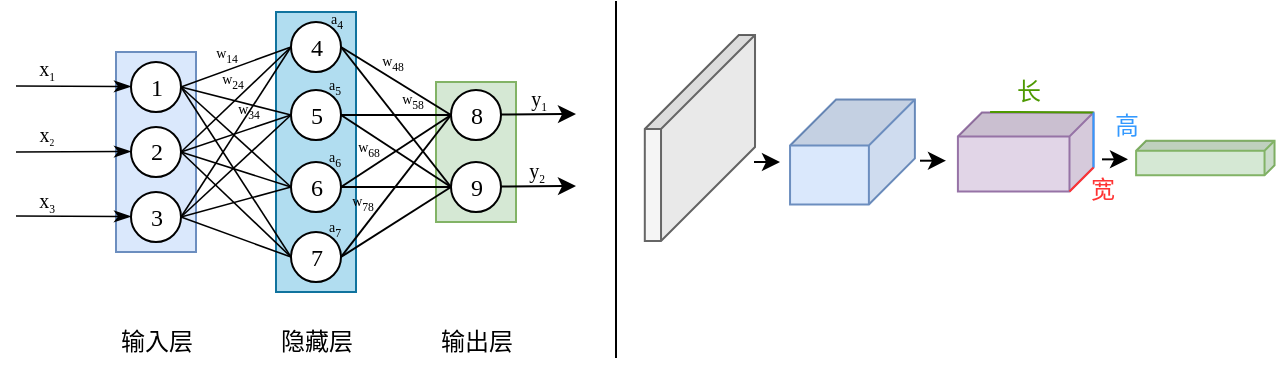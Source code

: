 <mxfile version="26.2.12">
  <diagram name="第 1 页" id="HcRTTimAbUEUHV0r35dK">
    <mxGraphModel dx="775" dy="378" grid="1" gridSize="10" guides="1" tooltips="1" connect="1" arrows="1" fold="1" page="1" pageScale="1" pageWidth="827" pageHeight="1169" math="0" shadow="0">
      <root>
        <mxCell id="0" />
        <mxCell id="1" parent="0" />
        <mxCell id="nZi-JbzOEyZhrvatA6-u-1" value="" style="rounded=0;whiteSpace=wrap;html=1;fillColor=#dae8fc;strokeColor=#6c8ebf;fontFamily=Times New Roman;" parent="1" vertex="1">
          <mxGeometry x="120" y="40" width="40" height="100" as="geometry" />
        </mxCell>
        <mxCell id="nZi-JbzOEyZhrvatA6-u-2" value="" style="rounded=0;whiteSpace=wrap;html=1;fillColor=#b1ddf0;strokeColor=#10739e;fontFamily=Times New Roman;" parent="1" vertex="1">
          <mxGeometry x="200" y="20" width="40" height="140" as="geometry" />
        </mxCell>
        <mxCell id="nZi-JbzOEyZhrvatA6-u-3" value="" style="rounded=0;whiteSpace=wrap;html=1;fillColor=#d5e8d4;strokeColor=#82b366;fontFamily=Times New Roman;" parent="1" vertex="1">
          <mxGeometry x="280" y="55" width="40" height="70" as="geometry" />
        </mxCell>
        <mxCell id="nZi-JbzOEyZhrvatA6-u-18" style="rounded=0;orthogonalLoop=1;jettySize=auto;html=1;exitX=1;exitY=0.5;exitDx=0;exitDy=0;entryX=0;entryY=0.5;entryDx=0;entryDy=0;fontFamily=Times New Roman;endArrow=none;endFill=1;strokeWidth=0.8;startFill=0;" parent="1" source="nZi-JbzOEyZhrvatA6-u-4" target="nZi-JbzOEyZhrvatA6-u-7" edge="1">
          <mxGeometry relative="1" as="geometry" />
        </mxCell>
        <mxCell id="nZi-JbzOEyZhrvatA6-u-4" value="1" style="ellipse;whiteSpace=wrap;html=1;aspect=fixed;fontFamily=Times New Roman;" parent="1" vertex="1">
          <mxGeometry x="127.5" y="45" width="25" height="25" as="geometry" />
        </mxCell>
        <mxCell id="nZi-JbzOEyZhrvatA6-u-5" value="2" style="ellipse;whiteSpace=wrap;html=1;aspect=fixed;fontFamily=Times New Roman;" parent="1" vertex="1">
          <mxGeometry x="127.5" y="77.5" width="25" height="25" as="geometry" />
        </mxCell>
        <mxCell id="nZi-JbzOEyZhrvatA6-u-6" value="3" style="ellipse;whiteSpace=wrap;html=1;aspect=fixed;fontFamily=Times New Roman;" parent="1" vertex="1">
          <mxGeometry x="127.5" y="110" width="25" height="25" as="geometry" />
        </mxCell>
        <mxCell id="nZi-JbzOEyZhrvatA6-u-7" value="4" style="ellipse;whiteSpace=wrap;html=1;aspect=fixed;fontFamily=Times New Roman;" parent="1" vertex="1">
          <mxGeometry x="207.5" y="25" width="25" height="25" as="geometry" />
        </mxCell>
        <mxCell id="nZi-JbzOEyZhrvatA6-u-8" value="7" style="ellipse;whiteSpace=wrap;html=1;aspect=fixed;fontFamily=Times New Roman;" parent="1" vertex="1">
          <mxGeometry x="207.5" y="130" width="25" height="25" as="geometry" />
        </mxCell>
        <mxCell id="nZi-JbzOEyZhrvatA6-u-9" value="5" style="ellipse;whiteSpace=wrap;html=1;aspect=fixed;fontFamily=Times New Roman;" parent="1" vertex="1">
          <mxGeometry x="207.5" y="59" width="25" height="25" as="geometry" />
        </mxCell>
        <mxCell id="nZi-JbzOEyZhrvatA6-u-10" value="6" style="ellipse;whiteSpace=wrap;html=1;aspect=fixed;fontFamily=Times New Roman;" parent="1" vertex="1">
          <mxGeometry x="207.5" y="95" width="25" height="25" as="geometry" />
        </mxCell>
        <mxCell id="nZi-JbzOEyZhrvatA6-u-13" value="9" style="ellipse;whiteSpace=wrap;html=1;aspect=fixed;fontFamily=Times New Roman;" parent="1" vertex="1">
          <mxGeometry x="287.5" y="95" width="25" height="25" as="geometry" />
        </mxCell>
        <mxCell id="nZi-JbzOEyZhrvatA6-u-14" value="8" style="ellipse;whiteSpace=wrap;html=1;aspect=fixed;fontFamily=Times New Roman;" parent="1" vertex="1">
          <mxGeometry x="287.5" y="59" width="25" height="25" as="geometry" />
        </mxCell>
        <mxCell id="nZi-JbzOEyZhrvatA6-u-15" value="" style="endArrow=classicThin;html=1;rounded=0;fontFamily=Times New Roman;strokeWidth=0.8;endFill=1;" parent="1" edge="1">
          <mxGeometry width="50" height="50" relative="1" as="geometry">
            <mxPoint x="70" y="57" as="sourcePoint" />
            <mxPoint x="127.5" y="57.25" as="targetPoint" />
          </mxGeometry>
        </mxCell>
        <mxCell id="nZi-JbzOEyZhrvatA6-u-16" value="" style="endArrow=classicThin;html=1;rounded=0;fontFamily=Times New Roman;strokeWidth=0.8;endFill=1;" parent="1" edge="1">
          <mxGeometry width="50" height="50" relative="1" as="geometry">
            <mxPoint x="70" y="122" as="sourcePoint" />
            <mxPoint x="127.5" y="122.25" as="targetPoint" />
          </mxGeometry>
        </mxCell>
        <mxCell id="nZi-JbzOEyZhrvatA6-u-17" value="" style="endArrow=classicThin;html=1;rounded=0;fontFamily=Times New Roman;strokeWidth=0.8;endFill=1;" parent="1" edge="1">
          <mxGeometry width="50" height="50" relative="1" as="geometry">
            <mxPoint x="70" y="90" as="sourcePoint" />
            <mxPoint x="127.5" y="89.75" as="targetPoint" />
          </mxGeometry>
        </mxCell>
        <mxCell id="nZi-JbzOEyZhrvatA6-u-20" style="rounded=0;orthogonalLoop=1;jettySize=auto;html=1;exitX=1;exitY=0.5;exitDx=0;exitDy=0;entryX=0;entryY=0.5;entryDx=0;entryDy=0;fontFamily=Times New Roman;endArrow=none;endFill=1;strokeWidth=0.8;startFill=0;" parent="1" source="nZi-JbzOEyZhrvatA6-u-4" target="nZi-JbzOEyZhrvatA6-u-8" edge="1">
          <mxGeometry relative="1" as="geometry">
            <mxPoint x="163" y="68" as="sourcePoint" />
            <mxPoint x="218" y="48" as="targetPoint" />
          </mxGeometry>
        </mxCell>
        <mxCell id="nZi-JbzOEyZhrvatA6-u-21" style="rounded=0;orthogonalLoop=1;jettySize=auto;html=1;exitX=1;exitY=0.5;exitDx=0;exitDy=0;entryX=0;entryY=0.5;entryDx=0;entryDy=0;fontFamily=Times New Roman;endArrow=none;endFill=1;strokeWidth=0.8;startFill=0;" parent="1" source="nZi-JbzOEyZhrvatA6-u-4" target="nZi-JbzOEyZhrvatA6-u-10" edge="1">
          <mxGeometry relative="1" as="geometry">
            <mxPoint x="173" y="78" as="sourcePoint" />
            <mxPoint x="228" y="58" as="targetPoint" />
          </mxGeometry>
        </mxCell>
        <mxCell id="nZi-JbzOEyZhrvatA6-u-22" style="rounded=0;orthogonalLoop=1;jettySize=auto;html=1;exitX=1;exitY=0.5;exitDx=0;exitDy=0;entryX=0;entryY=0.5;entryDx=0;entryDy=0;fontFamily=Times New Roman;endArrow=none;endFill=1;strokeWidth=0.8;startFill=0;" parent="1" source="nZi-JbzOEyZhrvatA6-u-4" target="nZi-JbzOEyZhrvatA6-u-9" edge="1">
          <mxGeometry relative="1" as="geometry">
            <mxPoint x="183" y="88" as="sourcePoint" />
            <mxPoint x="238" y="68" as="targetPoint" />
          </mxGeometry>
        </mxCell>
        <mxCell id="nZi-JbzOEyZhrvatA6-u-23" style="rounded=0;orthogonalLoop=1;jettySize=auto;html=1;exitX=1;exitY=0.5;exitDx=0;exitDy=0;entryX=0;entryY=0.5;entryDx=0;entryDy=0;fontFamily=Times New Roman;endArrow=none;endFill=1;strokeWidth=0.8;startFill=0;" parent="1" source="nZi-JbzOEyZhrvatA6-u-5" target="nZi-JbzOEyZhrvatA6-u-8" edge="1">
          <mxGeometry relative="1" as="geometry">
            <mxPoint x="40" y="25" as="sourcePoint" />
            <mxPoint x="95" y="5" as="targetPoint" />
          </mxGeometry>
        </mxCell>
        <mxCell id="nZi-JbzOEyZhrvatA6-u-24" style="rounded=0;orthogonalLoop=1;jettySize=auto;html=1;exitX=1;exitY=0.5;exitDx=0;exitDy=0;entryX=0;entryY=0.5;entryDx=0;entryDy=0;fontFamily=Times New Roman;endArrow=none;endFill=1;strokeWidth=0.8;startFill=0;" parent="1" source="nZi-JbzOEyZhrvatA6-u-5" target="nZi-JbzOEyZhrvatA6-u-10" edge="1">
          <mxGeometry relative="1" as="geometry">
            <mxPoint x="50" y="35" as="sourcePoint" />
            <mxPoint x="105" y="15" as="targetPoint" />
          </mxGeometry>
        </mxCell>
        <mxCell id="nZi-JbzOEyZhrvatA6-u-25" style="rounded=0;orthogonalLoop=1;jettySize=auto;html=1;exitX=1;exitY=0.5;exitDx=0;exitDy=0;entryX=0;entryY=0.5;entryDx=0;entryDy=0;fontFamily=Times New Roman;endArrow=none;endFill=1;strokeWidth=0.8;startFill=0;" parent="1" source="nZi-JbzOEyZhrvatA6-u-5" target="nZi-JbzOEyZhrvatA6-u-9" edge="1">
          <mxGeometry relative="1" as="geometry">
            <mxPoint x="60" y="45" as="sourcePoint" />
            <mxPoint x="115" y="25" as="targetPoint" />
          </mxGeometry>
        </mxCell>
        <mxCell id="nZi-JbzOEyZhrvatA6-u-26" style="rounded=0;orthogonalLoop=1;jettySize=auto;html=1;exitX=1;exitY=0.5;exitDx=0;exitDy=0;entryX=0;entryY=0.5;entryDx=0;entryDy=0;fontFamily=Times New Roman;endArrow=none;endFill=1;strokeWidth=0.8;startFill=0;" parent="1" source="nZi-JbzOEyZhrvatA6-u-5" target="nZi-JbzOEyZhrvatA6-u-7" edge="1">
          <mxGeometry relative="1" as="geometry">
            <mxPoint x="70" y="55" as="sourcePoint" />
            <mxPoint x="125" y="35" as="targetPoint" />
          </mxGeometry>
        </mxCell>
        <mxCell id="nZi-JbzOEyZhrvatA6-u-27" style="rounded=0;orthogonalLoop=1;jettySize=auto;html=1;exitX=1;exitY=0.5;exitDx=0;exitDy=0;entryX=0;entryY=0.5;entryDx=0;entryDy=0;fontFamily=Times New Roman;endArrow=none;endFill=1;startFill=0;" parent="1" source="nZi-JbzOEyZhrvatA6-u-7" target="nZi-JbzOEyZhrvatA6-u-14" edge="1">
          <mxGeometry relative="1" as="geometry">
            <mxPoint x="60" y="10" as="sourcePoint" />
            <mxPoint x="115" y="-10" as="targetPoint" />
          </mxGeometry>
        </mxCell>
        <mxCell id="nZi-JbzOEyZhrvatA6-u-29" style="rounded=0;orthogonalLoop=1;jettySize=auto;html=1;exitX=1;exitY=0.5;exitDx=0;exitDy=0;entryX=0;entryY=0.5;entryDx=0;entryDy=0;fontFamily=Times New Roman;endArrow=none;endFill=1;startFill=0;" parent="1" source="nZi-JbzOEyZhrvatA6-u-9" target="nZi-JbzOEyZhrvatA6-u-14" edge="1">
          <mxGeometry relative="1" as="geometry">
            <mxPoint x="10" y="30" as="sourcePoint" />
            <mxPoint x="65" y="10" as="targetPoint" />
          </mxGeometry>
        </mxCell>
        <mxCell id="nZi-JbzOEyZhrvatA6-u-30" style="rounded=0;orthogonalLoop=1;jettySize=auto;html=1;exitX=1;exitY=0.5;exitDx=0;exitDy=0;entryX=0;entryY=0.5;entryDx=0;entryDy=0;fontFamily=Times New Roman;endArrow=none;endFill=1;startFill=0;" parent="1" source="nZi-JbzOEyZhrvatA6-u-10" target="nZi-JbzOEyZhrvatA6-u-14" edge="1">
          <mxGeometry relative="1" as="geometry">
            <mxPoint x="20" y="40" as="sourcePoint" />
            <mxPoint x="75" y="20" as="targetPoint" />
          </mxGeometry>
        </mxCell>
        <mxCell id="nZi-JbzOEyZhrvatA6-u-31" style="rounded=0;orthogonalLoop=1;jettySize=auto;html=1;exitX=1;exitY=0.5;exitDx=0;exitDy=0;entryX=0;entryY=0.5;entryDx=0;entryDy=0;fontFamily=Times New Roman;endArrow=none;endFill=1;startFill=0;" parent="1" source="nZi-JbzOEyZhrvatA6-u-8" target="nZi-JbzOEyZhrvatA6-u-14" edge="1">
          <mxGeometry relative="1" as="geometry">
            <mxPoint x="30" y="50" as="sourcePoint" />
            <mxPoint x="85" y="30" as="targetPoint" />
          </mxGeometry>
        </mxCell>
        <mxCell id="nZi-JbzOEyZhrvatA6-u-32" style="rounded=0;orthogonalLoop=1;jettySize=auto;html=1;exitX=1;exitY=0.5;exitDx=0;exitDy=0;entryX=0;entryY=0.5;entryDx=0;entryDy=0;fontFamily=Times New Roman;endArrow=none;endFill=1;strokeWidth=0.8;startFill=0;" parent="1" source="nZi-JbzOEyZhrvatA6-u-6" target="nZi-JbzOEyZhrvatA6-u-8" edge="1">
          <mxGeometry relative="1" as="geometry">
            <mxPoint x="70" y="20" as="sourcePoint" />
            <mxPoint x="125" as="targetPoint" />
          </mxGeometry>
        </mxCell>
        <mxCell id="nZi-JbzOEyZhrvatA6-u-33" style="rounded=0;orthogonalLoop=1;jettySize=auto;html=1;exitX=1;exitY=0.5;exitDx=0;exitDy=0;entryX=0;entryY=0.5;entryDx=0;entryDy=0;fontFamily=Times New Roman;endArrow=none;endFill=1;strokeWidth=0.8;startFill=0;" parent="1" source="nZi-JbzOEyZhrvatA6-u-6" target="nZi-JbzOEyZhrvatA6-u-10" edge="1">
          <mxGeometry relative="1" as="geometry">
            <mxPoint x="80" y="30" as="sourcePoint" />
            <mxPoint x="135" y="10" as="targetPoint" />
          </mxGeometry>
        </mxCell>
        <mxCell id="nZi-JbzOEyZhrvatA6-u-34" style="rounded=0;orthogonalLoop=1;jettySize=auto;html=1;exitX=1;exitY=0.5;exitDx=0;exitDy=0;entryX=0;entryY=0.5;entryDx=0;entryDy=0;fontFamily=Times New Roman;endArrow=none;endFill=1;strokeWidth=0.8;startFill=0;" parent="1" source="nZi-JbzOEyZhrvatA6-u-6" target="nZi-JbzOEyZhrvatA6-u-9" edge="1">
          <mxGeometry relative="1" as="geometry">
            <mxPoint x="90" y="40" as="sourcePoint" />
            <mxPoint x="145" y="20" as="targetPoint" />
          </mxGeometry>
        </mxCell>
        <mxCell id="nZi-JbzOEyZhrvatA6-u-35" style="rounded=0;orthogonalLoop=1;jettySize=auto;html=1;exitX=1;exitY=0.5;exitDx=0;exitDy=0;entryX=0;entryY=0.5;entryDx=0;entryDy=0;fontFamily=Times New Roman;endArrow=none;endFill=1;strokeWidth=0.8;startFill=0;" parent="1" source="nZi-JbzOEyZhrvatA6-u-6" target="nZi-JbzOEyZhrvatA6-u-7" edge="1">
          <mxGeometry relative="1" as="geometry">
            <mxPoint x="100" y="50" as="sourcePoint" />
            <mxPoint x="155" y="30" as="targetPoint" />
          </mxGeometry>
        </mxCell>
        <mxCell id="nZi-JbzOEyZhrvatA6-u-36" style="rounded=0;orthogonalLoop=1;jettySize=auto;html=1;exitX=1;exitY=0.5;exitDx=0;exitDy=0;entryX=0;entryY=0.5;entryDx=0;entryDy=0;fontFamily=Times New Roman;endArrow=none;endFill=1;startFill=0;" parent="1" source="nZi-JbzOEyZhrvatA6-u-8" target="nZi-JbzOEyZhrvatA6-u-13" edge="1">
          <mxGeometry relative="1" as="geometry">
            <mxPoint x="243" y="153" as="sourcePoint" />
            <mxPoint x="298" y="82" as="targetPoint" />
          </mxGeometry>
        </mxCell>
        <mxCell id="nZi-JbzOEyZhrvatA6-u-37" style="rounded=0;orthogonalLoop=1;jettySize=auto;html=1;exitX=1;exitY=0.5;exitDx=0;exitDy=0;entryX=0;entryY=0.5;entryDx=0;entryDy=0;fontFamily=Times New Roman;endArrow=none;endFill=1;startFill=0;" parent="1" source="nZi-JbzOEyZhrvatA6-u-10" target="nZi-JbzOEyZhrvatA6-u-13" edge="1">
          <mxGeometry relative="1" as="geometry">
            <mxPoint x="253" y="163" as="sourcePoint" />
            <mxPoint x="308" y="92" as="targetPoint" />
          </mxGeometry>
        </mxCell>
        <mxCell id="nZi-JbzOEyZhrvatA6-u-38" style="rounded=0;orthogonalLoop=1;jettySize=auto;html=1;exitX=1;exitY=0.5;exitDx=0;exitDy=0;entryX=0;entryY=0.5;entryDx=0;entryDy=0;fontFamily=Times New Roman;endArrow=none;endFill=1;startFill=0;" parent="1" source="nZi-JbzOEyZhrvatA6-u-9" target="nZi-JbzOEyZhrvatA6-u-13" edge="1">
          <mxGeometry relative="1" as="geometry">
            <mxPoint x="263" y="173" as="sourcePoint" />
            <mxPoint x="318" y="102" as="targetPoint" />
          </mxGeometry>
        </mxCell>
        <mxCell id="nZi-JbzOEyZhrvatA6-u-39" style="rounded=0;orthogonalLoop=1;jettySize=auto;html=1;entryX=0;entryY=0.5;entryDx=0;entryDy=0;exitX=1;exitY=0.5;exitDx=0;exitDy=0;fontFamily=Times New Roman;endArrow=none;endFill=1;startFill=0;" parent="1" source="nZi-JbzOEyZhrvatA6-u-7" target="nZi-JbzOEyZhrvatA6-u-13" edge="1">
          <mxGeometry relative="1" as="geometry">
            <mxPoint x="273" y="183" as="sourcePoint" />
            <mxPoint x="328" y="112" as="targetPoint" />
          </mxGeometry>
        </mxCell>
        <mxCell id="nZi-JbzOEyZhrvatA6-u-40" value="" style="endArrow=classic;html=1;rounded=0;fontFamily=Times New Roman;" parent="1" edge="1">
          <mxGeometry width="50" height="50" relative="1" as="geometry">
            <mxPoint x="312.5" y="71.22" as="sourcePoint" />
            <mxPoint x="350" y="71" as="targetPoint" />
          </mxGeometry>
        </mxCell>
        <mxCell id="nZi-JbzOEyZhrvatA6-u-41" value="" style="endArrow=classic;html=1;rounded=0;fontFamily=Times New Roman;" parent="1" edge="1">
          <mxGeometry width="50" height="50" relative="1" as="geometry">
            <mxPoint x="312.5" y="107.22" as="sourcePoint" />
            <mxPoint x="350" y="107" as="targetPoint" />
          </mxGeometry>
        </mxCell>
        <mxCell id="nZi-JbzOEyZhrvatA6-u-42" value="&lt;font&gt;输入层&lt;/font&gt;" style="text;html=1;align=center;verticalAlign=middle;resizable=0;points=[];autosize=1;labelBackgroundColor=default;fontColor=light-dark(#000000,#EDEDED);fontFamily=宋体;" parent="1" vertex="1">
          <mxGeometry x="110" y="170" width="60" height="30" as="geometry" />
        </mxCell>
        <mxCell id="nZi-JbzOEyZhrvatA6-u-43" value="隐藏层" style="text;html=1;align=center;verticalAlign=middle;resizable=0;points=[];autosize=1;strokeColor=none;fillColor=none;fontColor=light-dark(#000000,#EDEDED);fontFamily=宋体;" parent="1" vertex="1">
          <mxGeometry x="190" y="170" width="60" height="30" as="geometry" />
        </mxCell>
        <mxCell id="nZi-JbzOEyZhrvatA6-u-44" value="输出层" style="text;html=1;align=center;verticalAlign=middle;resizable=0;points=[];autosize=1;strokeColor=none;fillColor=none;fontColor=light-dark(#000000,#EDEDED);fontFamily=宋体;" parent="1" vertex="1">
          <mxGeometry x="270" y="170" width="60" height="30" as="geometry" />
        </mxCell>
        <mxCell id="nZi-JbzOEyZhrvatA6-u-45" value="&lt;span style=&quot;font-size: 10px;&quot;&gt;x&lt;/span&gt;&lt;span style=&quot;font-size: 6.944px;&quot;&gt;&lt;sub&gt;1&lt;/sub&gt;&lt;/span&gt;" style="text;html=1;align=center;verticalAlign=middle;resizable=0;points=[];autosize=1;strokeColor=none;fillColor=none;fontFamily=Times New Roman;" parent="1" vertex="1">
          <mxGeometry x="70" y="33" width="30" height="30" as="geometry" />
        </mxCell>
        <mxCell id="nZi-JbzOEyZhrvatA6-u-46" value="&lt;span style=&quot;font-size: 10px;&quot;&gt;x&lt;/span&gt;&lt;span style=&quot;font-size: 5.787px;&quot;&gt;&lt;sub&gt;2&lt;/sub&gt;&lt;/span&gt;" style="text;html=1;align=center;verticalAlign=middle;resizable=0;points=[];autosize=1;strokeColor=none;fillColor=none;fontFamily=Times New Roman;" parent="1" vertex="1">
          <mxGeometry x="70" y="66" width="30" height="30" as="geometry" />
        </mxCell>
        <mxCell id="nZi-JbzOEyZhrvatA6-u-47" value="&lt;span style=&quot;font-size: 10px;&quot;&gt;x&lt;/span&gt;&lt;span style=&quot;font-size: 6.944px;&quot;&gt;&lt;sub&gt;3&lt;/sub&gt;&lt;/span&gt;" style="text;html=1;align=center;verticalAlign=middle;resizable=0;points=[];autosize=1;strokeColor=none;fillColor=none;fontFamily=Times New Roman;" parent="1" vertex="1">
          <mxGeometry x="70" y="99" width="30" height="30" as="geometry" />
        </mxCell>
        <mxCell id="nZi-JbzOEyZhrvatA6-u-50" value="&lt;span style=&quot;font-size: 10px;&quot;&gt;y&lt;/span&gt;&lt;span style=&quot;font-size: 6.944px;&quot;&gt;&lt;sub&gt;2&lt;/sub&gt;&lt;/span&gt;" style="text;html=1;align=center;verticalAlign=middle;resizable=0;points=[];autosize=1;strokeColor=none;fillColor=none;fontFamily=Times New Roman;" parent="1" vertex="1">
          <mxGeometry x="314.5" y="84" width="30" height="30" as="geometry" />
        </mxCell>
        <mxCell id="nZi-JbzOEyZhrvatA6-u-51" value="&lt;span style=&quot;font-size: 10px;&quot;&gt;y&lt;/span&gt;&lt;span style=&quot;font-size: 6.944px;&quot;&gt;&lt;sub&gt;1&lt;/sub&gt;&lt;/span&gt;" style="text;html=1;align=center;verticalAlign=middle;resizable=0;points=[];autosize=1;strokeColor=none;fillColor=none;fontFamily=Times New Roman;" parent="1" vertex="1">
          <mxGeometry x="315.5" y="48" width="30" height="30" as="geometry" />
        </mxCell>
        <mxCell id="nZi-JbzOEyZhrvatA6-u-53" value="&lt;span&gt;w&lt;/span&gt;&lt;span&gt;&lt;sub&gt;14&lt;/sub&gt;&lt;/span&gt;" style="text;html=1;align=center;verticalAlign=middle;resizable=0;points=[];autosize=1;strokeColor=none;fillColor=none;fontSize=7;fontFamily=Times New Roman;" parent="1" vertex="1">
          <mxGeometry x="160" y="31.5" width="30" height="20" as="geometry" />
        </mxCell>
        <mxCell id="nZi-JbzOEyZhrvatA6-u-55" value="&lt;span&gt;w&lt;/span&gt;&lt;span&gt;&lt;sub&gt;24&lt;/sub&gt;&lt;/span&gt;" style="text;html=1;align=center;verticalAlign=middle;resizable=0;points=[];autosize=1;strokeColor=none;fillColor=none;fontSize=7;fontFamily=Times New Roman;" parent="1" vertex="1">
          <mxGeometry x="163" y="45" width="30" height="20" as="geometry" />
        </mxCell>
        <mxCell id="nZi-JbzOEyZhrvatA6-u-57" value="&lt;span&gt;w&lt;/span&gt;&lt;span&gt;&lt;sub&gt;34&lt;/sub&gt;&lt;/span&gt;" style="text;html=1;align=center;verticalAlign=middle;resizable=0;points=[];autosize=1;strokeColor=none;fillColor=none;fontSize=7;fontFamily=Times New Roman;" parent="1" vertex="1">
          <mxGeometry x="171" y="60" width="30" height="20" as="geometry" />
        </mxCell>
        <mxCell id="nZi-JbzOEyZhrvatA6-u-63" value="&lt;span&gt;a&lt;/span&gt;&lt;span&gt;&lt;sub&gt;4&lt;/sub&gt;&lt;/span&gt;" style="text;html=1;align=center;verticalAlign=middle;resizable=0;points=[];autosize=1;strokeColor=none;fillColor=none;fontSize=7;fontFamily=Times New Roman;" parent="1" vertex="1">
          <mxGeometry x="215" y="14.5" width="30" height="20" as="geometry" />
        </mxCell>
        <mxCell id="nZi-JbzOEyZhrvatA6-u-64" value="&lt;span&gt;a&lt;/span&gt;&lt;span&gt;&lt;sub&gt;5&lt;/sub&gt;&lt;/span&gt;" style="text;html=1;align=center;verticalAlign=middle;resizable=0;points=[];autosize=1;strokeColor=none;fillColor=none;fontSize=7;fontFamily=Times New Roman;" parent="1" vertex="1">
          <mxGeometry x="214" y="48" width="30" height="20" as="geometry" />
        </mxCell>
        <mxCell id="nZi-JbzOEyZhrvatA6-u-65" value="&lt;span&gt;a&lt;/span&gt;&lt;span&gt;&lt;sub&gt;6&lt;/sub&gt;&lt;/span&gt;" style="text;html=1;align=center;verticalAlign=middle;resizable=0;points=[];autosize=1;strokeColor=none;fillColor=none;fontSize=7;fontFamily=Times New Roman;" parent="1" vertex="1">
          <mxGeometry x="214" y="84" width="30" height="20" as="geometry" />
        </mxCell>
        <mxCell id="nZi-JbzOEyZhrvatA6-u-66" value="&lt;span&gt;a&lt;/span&gt;&lt;span&gt;&lt;sub&gt;7&lt;/sub&gt;&lt;/span&gt;" style="text;html=1;align=center;verticalAlign=middle;resizable=0;points=[];autosize=1;strokeColor=none;fillColor=none;fontSize=7;fontFamily=Times New Roman;" parent="1" vertex="1">
          <mxGeometry x="214" y="119" width="30" height="20" as="geometry" />
        </mxCell>
        <mxCell id="nZi-JbzOEyZhrvatA6-u-67" value="" style="endArrow=none;html=1;rounded=0;" parent="1" edge="1">
          <mxGeometry width="50" height="50" relative="1" as="geometry">
            <mxPoint x="370" y="193" as="sourcePoint" />
            <mxPoint x="370" y="14.5" as="targetPoint" />
          </mxGeometry>
        </mxCell>
        <mxCell id="nZi-JbzOEyZhrvatA6-u-68" value="" style="shape=cube;whiteSpace=wrap;html=1;boundedLbl=1;backgroundOutline=1;darkOpacity=0.05;darkOpacity2=0.1;size=47;rotation=90;aspect=fixed;fillColor=#f5f5f5;gradientColor=none;strokeColor=#666666;" parent="1" vertex="1">
          <mxGeometry x="360.46" y="55.45" width="103" height="55.11" as="geometry" />
        </mxCell>
        <mxCell id="nZi-JbzOEyZhrvatA6-u-71" value="" style="shape=cube;whiteSpace=wrap;html=1;boundedLbl=1;backgroundOutline=1;darkOpacity=0.05;darkOpacity2=0.1;size=23;rotation=90;fillColor=#dae8fc;gradientColor=none;strokeColor=#6c8ebf;" parent="1" vertex="1">
          <mxGeometry x="462" y="58.78" width="52.47" height="62.43" as="geometry" />
        </mxCell>
        <mxCell id="nZi-JbzOEyZhrvatA6-u-74" value="" style="shape=cube;whiteSpace=wrap;html=1;boundedLbl=1;backgroundOutline=1;darkOpacity=0.05;darkOpacity2=0.1;size=12;rotation=90;fillColor=#e1d5e7;strokeColor=#9673a6;" parent="1" vertex="1">
          <mxGeometry x="555.08" y="56.11" width="39.54" height="67.79" as="geometry" />
        </mxCell>
        <mxCell id="nZi-JbzOEyZhrvatA6-u-75" value="" style="shape=cube;whiteSpace=wrap;html=1;boundedLbl=1;backgroundOutline=1;darkOpacity=0.05;darkOpacity2=0.1;size=5;rotation=90;fillColor=#d5e8d4;strokeColor=#82b366;gradientColor=none;fontFamily=Times New Roman;" parent="1" vertex="1">
          <mxGeometry x="656" y="58.39" width="17.33" height="69.22" as="geometry" />
        </mxCell>
        <mxCell id="nZi-JbzOEyZhrvatA6-u-76" value="" style="endArrow=classic;html=1;rounded=0;targetPerimeterSpacing=0;" parent="1" edge="1">
          <mxGeometry width="50" height="50" relative="1" as="geometry">
            <mxPoint x="439" y="95.0" as="sourcePoint" />
            <mxPoint x="452" y="95.0" as="targetPoint" />
          </mxGeometry>
        </mxCell>
        <mxCell id="nZi-JbzOEyZhrvatA6-u-77" value="" style="endArrow=classic;html=1;rounded=0;targetPerimeterSpacing=0;" parent="1" edge="1">
          <mxGeometry width="50" height="50" relative="1" as="geometry">
            <mxPoint x="522" y="94.35" as="sourcePoint" />
            <mxPoint x="535" y="94.35" as="targetPoint" />
          </mxGeometry>
        </mxCell>
        <mxCell id="nZi-JbzOEyZhrvatA6-u-78" value="" style="endArrow=classic;html=1;rounded=0;targetPerimeterSpacing=0;fontFamily=Times New Roman;" parent="1" edge="1">
          <mxGeometry width="50" height="50" relative="1" as="geometry">
            <mxPoint x="613" y="93.68" as="sourcePoint" />
            <mxPoint x="626" y="93.68" as="targetPoint" />
          </mxGeometry>
        </mxCell>
        <mxCell id="nZi-JbzOEyZhrvatA6-u-79" value="长" style="text;html=1;align=center;verticalAlign=middle;resizable=0;points=[];autosize=1;strokeColor=none;fillColor=none;fontFamily=宋体;fontColor=#4D9900;" parent="1" vertex="1">
          <mxGeometry x="556" y="45" width="40" height="30" as="geometry" />
        </mxCell>
        <mxCell id="nZi-JbzOEyZhrvatA6-u-80" value="&lt;font style=&quot;&quot;&gt;高&lt;/font&gt;" style="text;html=1;align=center;verticalAlign=middle;resizable=0;points=[];autosize=1;strokeColor=none;fillColor=none;fontFamily=宋体;fontColor=#3399FF;" parent="1" vertex="1">
          <mxGeometry x="605" y="62" width="40" height="30" as="geometry" />
        </mxCell>
        <mxCell id="nZi-JbzOEyZhrvatA6-u-81" value="&lt;font style=&quot;&quot;&gt;宽&lt;/font&gt;" style="text;html=1;align=center;verticalAlign=middle;resizable=0;points=[];autosize=1;strokeColor=none;fillColor=none;fontFamily=宋体;fontColor=#FF3333;" parent="1" vertex="1">
          <mxGeometry x="592.62" y="94" width="40" height="30" as="geometry" />
        </mxCell>
        <mxCell id="nZi-JbzOEyZhrvatA6-u-82" value="" style="endArrow=none;rounded=0;exitX=0.026;exitY=0.832;exitDx=0;exitDy=0;exitPerimeter=0;entryX=0;entryY=0;entryDx=0;entryDy=0;entryPerimeter=0;fontColor=#33FF33;labelBackgroundColor=default;fillColor=#d5e8d4;gradientColor=#97d077;strokeColor=#4D9900;" parent="1" source="nZi-JbzOEyZhrvatA6-u-79" target="nZi-JbzOEyZhrvatA6-u-74" edge="1">
          <mxGeometry width="50" height="50" relative="1" as="geometry">
            <mxPoint x="520" y="230" as="sourcePoint" />
            <mxPoint x="580" y="71" as="targetPoint" />
          </mxGeometry>
        </mxCell>
        <mxCell id="nZi-JbzOEyZhrvatA6-u-83" value="" style="endArrow=none;html=1;rounded=0;entryX=0;entryY=0;entryDx=0;entryDy=0;entryPerimeter=0;exitX=0;exitY=0;exitDx=27.54;exitDy=0;exitPerimeter=0;strokeColor=#3399FF;" parent="1" source="nZi-JbzOEyZhrvatA6-u-74" target="nZi-JbzOEyZhrvatA6-u-74" edge="1">
          <mxGeometry width="50" height="50" relative="1" as="geometry">
            <mxPoint x="620" y="80" as="sourcePoint" />
            <mxPoint x="619" y="80" as="targetPoint" />
          </mxGeometry>
        </mxCell>
        <mxCell id="nZi-JbzOEyZhrvatA6-u-84" value="" style="endArrow=none;html=1;rounded=0;entryX=0;entryY=0;entryDx=39.54;entryDy=12;entryPerimeter=0;exitX=0;exitY=0;exitDx=27.54;exitDy=0;exitPerimeter=0;strokeColor=#FF3333;" parent="1" source="nZi-JbzOEyZhrvatA6-u-74" target="nZi-JbzOEyZhrvatA6-u-74" edge="1">
          <mxGeometry width="50" height="50" relative="1" as="geometry">
            <mxPoint x="619" y="108" as="sourcePoint" />
            <mxPoint x="619" y="80" as="targetPoint" />
          </mxGeometry>
        </mxCell>
        <mxCell id="nZi-JbzOEyZhrvatA6-u-58" value="&lt;span&gt;w&lt;/span&gt;&lt;span&gt;&lt;sub&gt;48&lt;/sub&gt;&lt;/span&gt;" style="text;html=1;align=center;verticalAlign=middle;resizable=0;points=[];autosize=1;strokeColor=none;fillColor=none;fontSize=7;fontFamily=Times New Roman;" parent="1" vertex="1">
          <mxGeometry x="243" y="36" width="30" height="20" as="geometry" />
        </mxCell>
        <mxCell id="nZi-JbzOEyZhrvatA6-u-60" value="&lt;span&gt;w&lt;/span&gt;&lt;span&gt;&lt;sub&gt;58&lt;/sub&gt;&lt;/span&gt;" style="text;html=1;align=center;verticalAlign=middle;resizable=0;points=[];autosize=1;strokeColor=none;fillColor=none;fontSize=7;fontFamily=Times New Roman;" parent="1" vertex="1">
          <mxGeometry x="252.5" y="55" width="30" height="20" as="geometry" />
        </mxCell>
        <mxCell id="nZi-JbzOEyZhrvatA6-u-61" value="&lt;span&gt;w&lt;/span&gt;&lt;span&gt;&lt;sub&gt;68&lt;/sub&gt;&lt;/span&gt;" style="text;html=1;align=center;verticalAlign=middle;resizable=0;points=[];autosize=1;strokeColor=none;fillColor=none;fontSize=7;fontFamily=Times New Roman;" parent="1" vertex="1">
          <mxGeometry x="230.5" y="79" width="30" height="20" as="geometry" />
        </mxCell>
        <mxCell id="nZi-JbzOEyZhrvatA6-u-62" value="&lt;span&gt;w&lt;/span&gt;&lt;span&gt;&lt;sub&gt;78&lt;/sub&gt;&lt;/span&gt;" style="text;html=1;align=center;verticalAlign=middle;resizable=0;points=[];autosize=1;strokeColor=none;fillColor=none;fontSize=7;fontFamily=Times New Roman;" parent="1" vertex="1">
          <mxGeometry x="228" y="106" width="30" height="20" as="geometry" />
        </mxCell>
      </root>
    </mxGraphModel>
  </diagram>
</mxfile>
